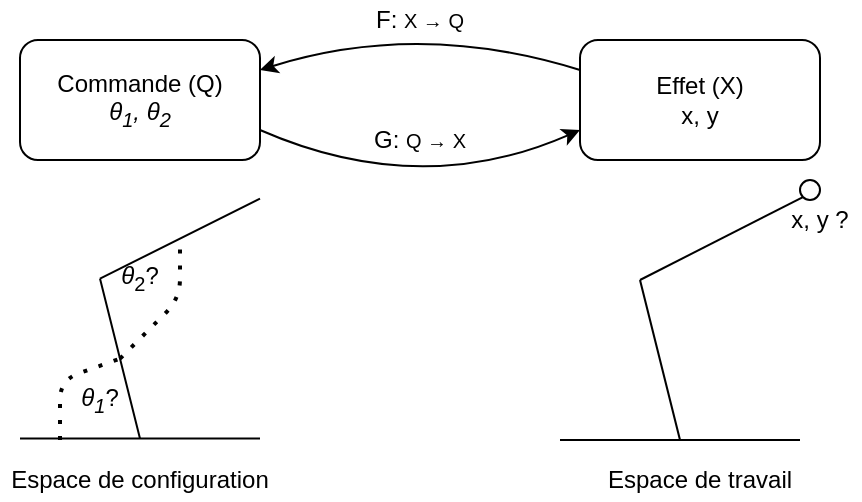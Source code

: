 <mxfile version="13.6.6" type="device"><diagram id="vjhzxITmvud61bEWLMfy" name="Page-1"><mxGraphModel dx="1422" dy="759" grid="1" gridSize="10" guides="1" tooltips="1" connect="1" arrows="1" fold="1" page="1" pageScale="1" pageWidth="827" pageHeight="1169" math="0" shadow="0"><root><mxCell id="0"/><mxCell id="1" parent="0"/><mxCell id="98wXHGoUyrw9acwyh3Q5-1" value="&lt;div&gt;Commande (Q)&lt;br&gt;&lt;/div&gt;&lt;i&gt;θ&lt;sub&gt;1&lt;/sub&gt;, &lt;/i&gt;&lt;i&gt;&lt;i&gt;θ&lt;sub&gt;2&lt;/sub&gt;&lt;/i&gt;&lt;/i&gt;" style="rounded=1;whiteSpace=wrap;html=1;" parent="1" vertex="1"><mxGeometry x="80" y="40" width="120" height="60" as="geometry"/></mxCell><mxCell id="98wXHGoUyrw9acwyh3Q5-2" value="&lt;div&gt;Effet (X)&lt;br&gt;&lt;/div&gt;x, y" style="rounded=1;whiteSpace=wrap;html=1;" parent="1" vertex="1"><mxGeometry x="360" y="40" width="120" height="60" as="geometry"/></mxCell><mxCell id="98wXHGoUyrw9acwyh3Q5-4" value="" style="curved=1;endArrow=classic;html=1;exitX=1;exitY=0.75;exitDx=0;exitDy=0;entryX=0;entryY=0.75;entryDx=0;entryDy=0;" parent="1" source="98wXHGoUyrw9acwyh3Q5-1" target="98wXHGoUyrw9acwyh3Q5-2" edge="1"><mxGeometry width="50" height="50" relative="1" as="geometry"><mxPoint x="270" y="100" as="sourcePoint"/><mxPoint x="320" y="50" as="targetPoint"/><Array as="points"><mxPoint x="280" y="120"/></Array></mxGeometry></mxCell><mxCell id="98wXHGoUyrw9acwyh3Q5-5" value="" style="curved=1;endArrow=classic;html=1;exitX=0;exitY=0.25;exitDx=0;exitDy=0;entryX=1;entryY=0.25;entryDx=0;entryDy=0;" parent="1" source="98wXHGoUyrw9acwyh3Q5-2" target="98wXHGoUyrw9acwyh3Q5-1" edge="1"><mxGeometry width="50" height="50" relative="1" as="geometry"><mxPoint x="210" y="65" as="sourcePoint"/><mxPoint x="300" y="120" as="targetPoint"/><Array as="points"><mxPoint x="280" y="30"/></Array></mxGeometry></mxCell><mxCell id="98wXHGoUyrw9acwyh3Q5-6" value="G: &lt;font size=&quot;1&quot;&gt;Q → X&lt;/font&gt;" style="text;html=1;strokeColor=none;fillColor=none;align=center;verticalAlign=middle;whiteSpace=wrap;rounded=0;" parent="1" vertex="1"><mxGeometry x="255" y="80" width="50" height="20" as="geometry"/></mxCell><mxCell id="98wXHGoUyrw9acwyh3Q5-9" value="F: &lt;font size=&quot;1&quot;&gt;X → Q&lt;/font&gt;" style="text;html=1;strokeColor=none;fillColor=none;align=center;verticalAlign=middle;whiteSpace=wrap;rounded=0;" parent="1" vertex="1"><mxGeometry x="255" y="20" width="50" height="20" as="geometry"/></mxCell><mxCell id="98wXHGoUyrw9acwyh3Q5-10" value="" style="endArrow=none;html=1;" parent="1" edge="1"><mxGeometry width="50" height="50" relative="1" as="geometry"><mxPoint x="80" y="239.31" as="sourcePoint"/><mxPoint x="200" y="239.31" as="targetPoint"/></mxGeometry></mxCell><mxCell id="98wXHGoUyrw9acwyh3Q5-12" value="" style="endArrow=none;html=1;" parent="1" edge="1"><mxGeometry width="50" height="50" relative="1" as="geometry"><mxPoint x="140" y="239.31" as="sourcePoint"/><mxPoint x="120" y="159.31" as="targetPoint"/></mxGeometry></mxCell><mxCell id="98wXHGoUyrw9acwyh3Q5-13" value="" style="endArrow=none;html=1;" parent="1" edge="1"><mxGeometry width="50" height="50" relative="1" as="geometry"><mxPoint x="120" y="159.31" as="sourcePoint"/><mxPoint x="200" y="119.31" as="targetPoint"/></mxGeometry></mxCell><mxCell id="98wXHGoUyrw9acwyh3Q5-15" value="" style="endArrow=none;dashed=1;html=1;dashPattern=1 3;strokeWidth=2;" parent="1" edge="1"><mxGeometry width="50" height="50" relative="1" as="geometry"><mxPoint x="100" y="240" as="sourcePoint"/><mxPoint x="130" y="199.31" as="targetPoint"/><Array as="points"><mxPoint x="100" y="210"/></Array></mxGeometry></mxCell><mxCell id="98wXHGoUyrw9acwyh3Q5-16" value="" style="endArrow=none;dashed=1;html=1;dashPattern=1 3;strokeWidth=2;" parent="1" edge="1"><mxGeometry width="50" height="50" relative="1" as="geometry"><mxPoint x="130" y="199.31" as="sourcePoint"/><mxPoint x="160" y="139.31" as="targetPoint"/><Array as="points"><mxPoint x="160" y="169.31"/></Array></mxGeometry></mxCell><mxCell id="98wXHGoUyrw9acwyh3Q5-17" value="&lt;i&gt;θ&lt;sub&gt;1&lt;/sub&gt;&lt;/i&gt;?" style="text;html=1;strokeColor=none;fillColor=none;align=center;verticalAlign=middle;whiteSpace=wrap;rounded=0;" parent="1" vertex="1"><mxGeometry x="100" y="210" width="40" height="20" as="geometry"/></mxCell><mxCell id="98wXHGoUyrw9acwyh3Q5-18" value="&lt;i&gt;θ&lt;/i&gt;&lt;sub&gt;2&lt;/sub&gt;?" style="text;html=1;strokeColor=none;fillColor=none;align=center;verticalAlign=middle;whiteSpace=wrap;rounded=0;" parent="1" vertex="1"><mxGeometry x="120" y="149.31" width="40" height="20" as="geometry"/></mxCell><mxCell id="98wXHGoUyrw9acwyh3Q5-19" value="" style="endArrow=none;html=1;" parent="1" edge="1"><mxGeometry width="50" height="50" relative="1" as="geometry"><mxPoint x="350" y="240" as="sourcePoint"/><mxPoint x="470" y="240" as="targetPoint"/></mxGeometry></mxCell><mxCell id="98wXHGoUyrw9acwyh3Q5-20" value="" style="endArrow=none;html=1;" parent="1" edge="1"><mxGeometry width="50" height="50" relative="1" as="geometry"><mxPoint x="410" y="240" as="sourcePoint"/><mxPoint x="390" y="160" as="targetPoint"/></mxGeometry></mxCell><mxCell id="98wXHGoUyrw9acwyh3Q5-21" value="" style="endArrow=none;html=1;entryX=0;entryY=1;entryDx=0;entryDy=0;" parent="1" target="FAKbjrerSHADAlhIw5tj-4" edge="1"><mxGeometry width="50" height="50" relative="1" as="geometry"><mxPoint x="390" y="160" as="sourcePoint"/><mxPoint x="470" y="120" as="targetPoint"/></mxGeometry></mxCell><mxCell id="98wXHGoUyrw9acwyh3Q5-26" value="x, y ?" style="text;html=1;strokeColor=none;fillColor=none;align=center;verticalAlign=middle;whiteSpace=wrap;rounded=0;" parent="1" vertex="1"><mxGeometry x="460" y="120" width="40" height="20" as="geometry"/></mxCell><mxCell id="oCQd4G1N0gFeY2zfm63Y-1" value="Espace de configuration" style="text;html=1;strokeColor=none;fillColor=none;align=center;verticalAlign=middle;whiteSpace=wrap;rounded=0;" parent="1" vertex="1"><mxGeometry x="70" y="250" width="140" height="20" as="geometry"/></mxCell><mxCell id="oCQd4G1N0gFeY2zfm63Y-2" value="Espace de travail" style="text;html=1;strokeColor=none;fillColor=none;align=center;verticalAlign=middle;whiteSpace=wrap;rounded=0;" parent="1" vertex="1"><mxGeometry x="370" y="250" width="100" height="20" as="geometry"/></mxCell><mxCell id="FAKbjrerSHADAlhIw5tj-4" value="" style="ellipse;whiteSpace=wrap;html=1;aspect=fixed;" parent="1" vertex="1"><mxGeometry x="470" y="110" width="10" height="10" as="geometry"/></mxCell></root></mxGraphModel></diagram></mxfile>